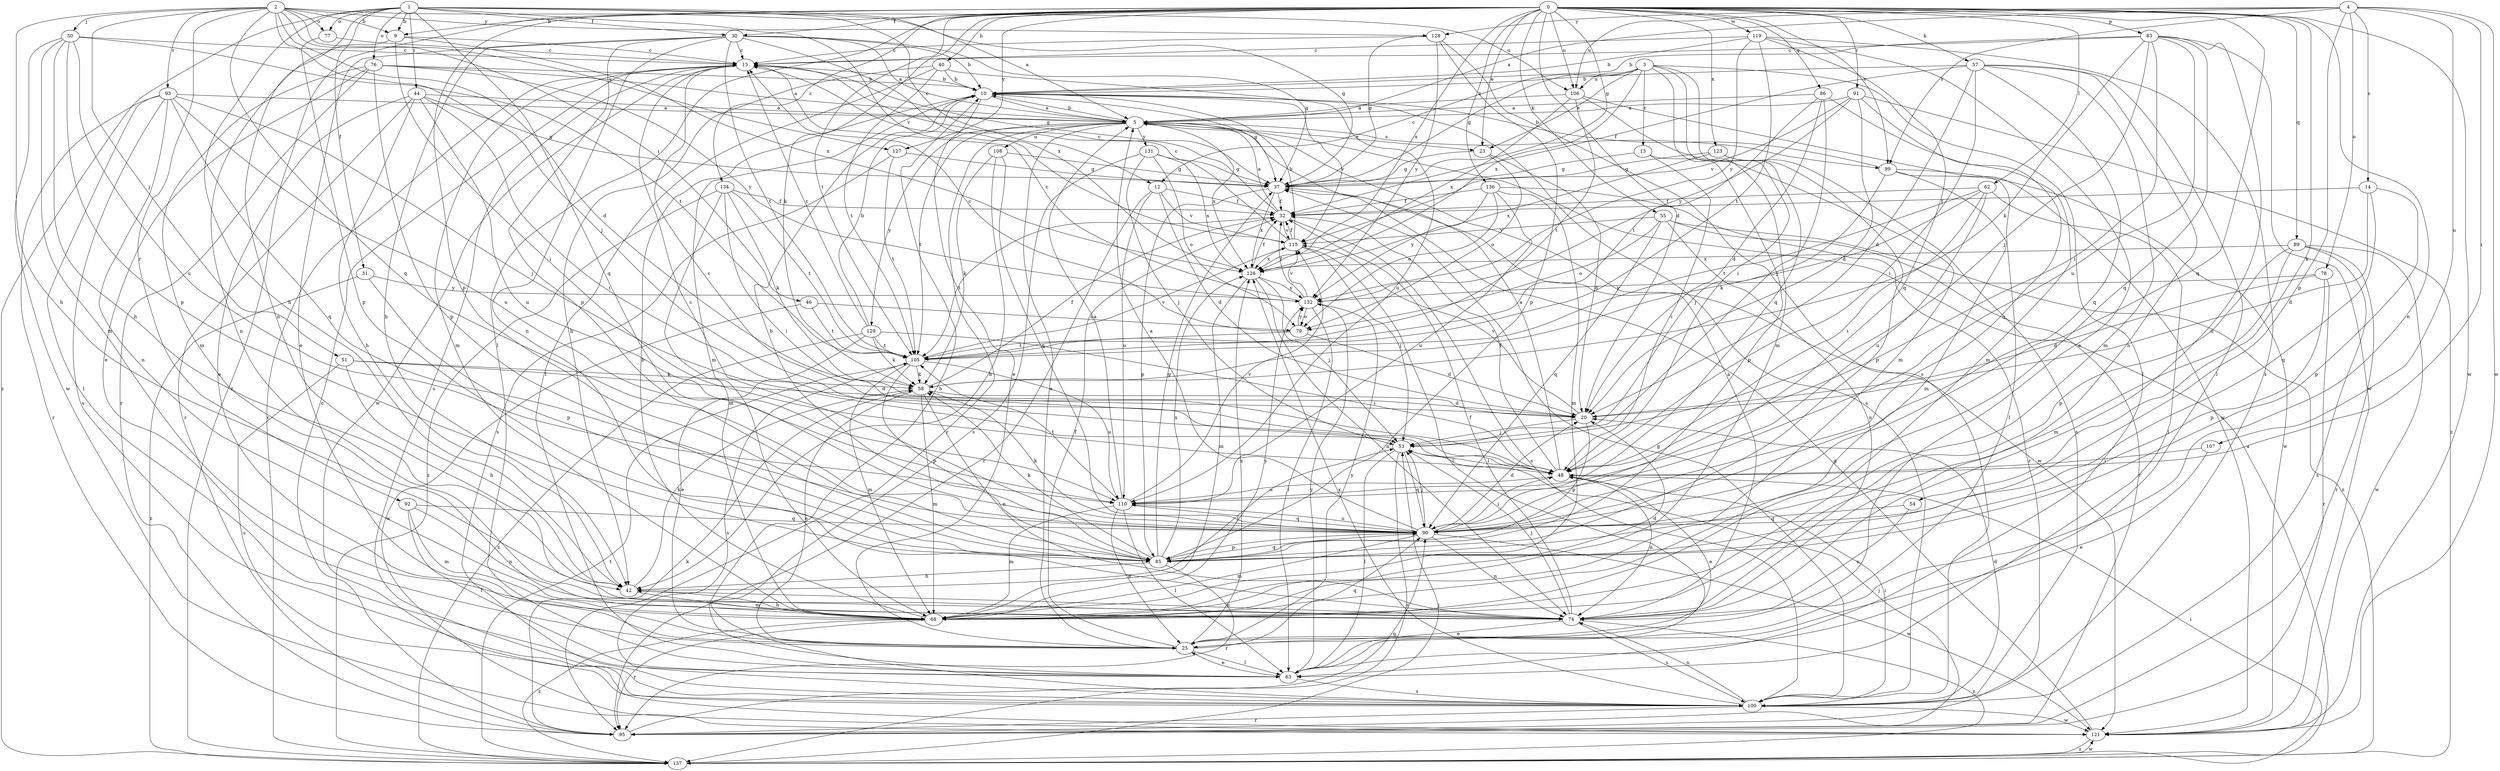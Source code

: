 strict digraph  {
0;
1;
2;
3;
4;
5;
9;
10;
12;
13;
14;
15;
20;
23;
25;
30;
31;
32;
37;
40;
42;
44;
46;
48;
50;
51;
53;
54;
55;
57;
58;
62;
63;
68;
74;
76;
77;
78;
79;
83;
85;
86;
89;
90;
91;
92;
93;
95;
99;
100;
105;
106;
107;
108;
110;
115;
119;
121;
123;
126;
127;
128;
129;
131;
132;
134;
136;
137;
0 -> 9  [label=b];
0 -> 20  [label=d];
0 -> 23  [label=e];
0 -> 30  [label=f];
0 -> 37  [label=g];
0 -> 40  [label=h];
0 -> 54  [label=k];
0 -> 55  [label=k];
0 -> 57  [label=k];
0 -> 58  [label=k];
0 -> 62  [label=l];
0 -> 63  [label=l];
0 -> 74  [label=n];
0 -> 83  [label=p];
0 -> 85  [label=p];
0 -> 86  [label=q];
0 -> 89  [label=q];
0 -> 90  [label=q];
0 -> 91  [label=r];
0 -> 99  [label=s];
0 -> 105  [label=t];
0 -> 106  [label=u];
0 -> 119  [label=w];
0 -> 121  [label=w];
0 -> 123  [label=x];
0 -> 126  [label=x];
0 -> 127  [label=y];
0 -> 134  [label=z];
0 -> 136  [label=z];
0 -> 137  [label=z];
1 -> 5  [label=a];
1 -> 9  [label=b];
1 -> 12  [label=c];
1 -> 30  [label=f];
1 -> 31  [label=f];
1 -> 37  [label=g];
1 -> 42  [label=h];
1 -> 44  [label=i];
1 -> 74  [label=n];
1 -> 76  [label=o];
1 -> 77  [label=o];
1 -> 90  [label=q];
1 -> 115  [label=v];
1 -> 137  [label=z];
2 -> 9  [label=b];
2 -> 20  [label=d];
2 -> 42  [label=h];
2 -> 46  [label=i];
2 -> 50  [label=j];
2 -> 51  [label=j];
2 -> 53  [label=j];
2 -> 77  [label=o];
2 -> 90  [label=q];
2 -> 92  [label=r];
2 -> 93  [label=r];
2 -> 106  [label=u];
2 -> 127  [label=y];
2 -> 128  [label=y];
3 -> 12  [label=c];
3 -> 13  [label=c];
3 -> 23  [label=e];
3 -> 37  [label=g];
3 -> 48  [label=i];
3 -> 63  [label=l];
3 -> 68  [label=m];
3 -> 90  [label=q];
3 -> 106  [label=u];
3 -> 126  [label=x];
4 -> 5  [label=a];
4 -> 14  [label=c];
4 -> 48  [label=i];
4 -> 78  [label=o];
4 -> 85  [label=p];
4 -> 99  [label=s];
4 -> 106  [label=u];
4 -> 107  [label=u];
4 -> 121  [label=w];
4 -> 128  [label=y];
5 -> 10  [label=b];
5 -> 23  [label=e];
5 -> 25  [label=e];
5 -> 95  [label=r];
5 -> 99  [label=s];
5 -> 105  [label=t];
5 -> 108  [label=u];
5 -> 126  [label=x];
5 -> 129  [label=y];
5 -> 131  [label=y];
9 -> 15  [label=c];
9 -> 48  [label=i];
9 -> 74  [label=n];
9 -> 126  [label=x];
10 -> 5  [label=a];
10 -> 25  [label=e];
10 -> 37  [label=g];
10 -> 68  [label=m];
10 -> 100  [label=s];
10 -> 115  [label=v];
12 -> 20  [label=d];
12 -> 32  [label=f];
12 -> 95  [label=r];
12 -> 110  [label=u];
12 -> 115  [label=v];
13 -> 37  [label=g];
13 -> 48  [label=i];
13 -> 85  [label=p];
14 -> 20  [label=d];
14 -> 32  [label=f];
14 -> 85  [label=p];
14 -> 90  [label=q];
15 -> 10  [label=b];
15 -> 37  [label=g];
15 -> 68  [label=m];
15 -> 100  [label=s];
15 -> 121  [label=w];
20 -> 53  [label=j];
20 -> 85  [label=p];
20 -> 115  [label=v];
23 -> 20  [label=d];
23 -> 37  [label=g];
23 -> 79  [label=o];
25 -> 32  [label=f];
25 -> 63  [label=l];
25 -> 90  [label=q];
25 -> 126  [label=x];
25 -> 132  [label=y];
30 -> 5  [label=a];
30 -> 10  [label=b];
30 -> 15  [label=c];
30 -> 25  [label=e];
30 -> 37  [label=g];
30 -> 42  [label=h];
30 -> 74  [label=n];
30 -> 85  [label=p];
30 -> 105  [label=t];
30 -> 126  [label=x];
31 -> 85  [label=p];
31 -> 132  [label=y];
31 -> 137  [label=z];
32 -> 5  [label=a];
32 -> 15  [label=c];
32 -> 100  [label=s];
32 -> 105  [label=t];
32 -> 115  [label=v];
37 -> 32  [label=f];
37 -> 85  [label=p];
37 -> 121  [label=w];
37 -> 126  [label=x];
40 -> 10  [label=b];
40 -> 42  [label=h];
40 -> 63  [label=l];
40 -> 105  [label=t];
40 -> 110  [label=u];
42 -> 53  [label=j];
42 -> 58  [label=k];
42 -> 68  [label=m];
42 -> 74  [label=n];
44 -> 5  [label=a];
44 -> 25  [label=e];
44 -> 37  [label=g];
44 -> 42  [label=h];
44 -> 48  [label=i];
44 -> 95  [label=r];
44 -> 110  [label=u];
46 -> 79  [label=o];
46 -> 105  [label=t];
46 -> 121  [label=w];
48 -> 5  [label=a];
48 -> 15  [label=c];
48 -> 25  [label=e];
48 -> 32  [label=f];
48 -> 74  [label=n];
48 -> 110  [label=u];
50 -> 15  [label=c];
50 -> 42  [label=h];
50 -> 68  [label=m];
50 -> 85  [label=p];
50 -> 105  [label=t];
50 -> 110  [label=u];
50 -> 121  [label=w];
51 -> 20  [label=d];
51 -> 42  [label=h];
51 -> 58  [label=k];
51 -> 100  [label=s];
53 -> 48  [label=i];
53 -> 63  [label=l];
53 -> 90  [label=q];
53 -> 137  [label=z];
54 -> 74  [label=n];
54 -> 90  [label=q];
55 -> 74  [label=n];
55 -> 79  [label=o];
55 -> 90  [label=q];
55 -> 95  [label=r];
55 -> 115  [label=v];
55 -> 137  [label=z];
57 -> 10  [label=b];
57 -> 20  [label=d];
57 -> 32  [label=f];
57 -> 48  [label=i];
57 -> 63  [label=l];
57 -> 68  [label=m];
57 -> 74  [label=n];
57 -> 90  [label=q];
58 -> 20  [label=d];
58 -> 25  [label=e];
58 -> 32  [label=f];
58 -> 68  [label=m];
58 -> 74  [label=n];
62 -> 32  [label=f];
62 -> 48  [label=i];
62 -> 58  [label=k];
62 -> 63  [label=l];
62 -> 105  [label=t];
62 -> 110  [label=u];
63 -> 10  [label=b];
63 -> 25  [label=e];
63 -> 100  [label=s];
63 -> 132  [label=y];
68 -> 10  [label=b];
68 -> 20  [label=d];
68 -> 42  [label=h];
68 -> 95  [label=r];
68 -> 132  [label=y];
68 -> 137  [label=z];
74 -> 5  [label=a];
74 -> 25  [label=e];
74 -> 32  [label=f];
74 -> 53  [label=j];
74 -> 100  [label=s];
74 -> 137  [label=z];
76 -> 5  [label=a];
76 -> 10  [label=b];
76 -> 25  [label=e];
76 -> 68  [label=m];
76 -> 85  [label=p];
76 -> 95  [label=r];
76 -> 132  [label=y];
77 -> 15  [label=c];
77 -> 85  [label=p];
78 -> 20  [label=d];
78 -> 85  [label=p];
78 -> 95  [label=r];
78 -> 132  [label=y];
79 -> 15  [label=c];
79 -> 20  [label=d];
79 -> 105  [label=t];
79 -> 132  [label=y];
83 -> 10  [label=b];
83 -> 15  [label=c];
83 -> 48  [label=i];
83 -> 53  [label=j];
83 -> 58  [label=k];
83 -> 74  [label=n];
83 -> 90  [label=q];
83 -> 110  [label=u];
83 -> 121  [label=w];
85 -> 10  [label=b];
85 -> 37  [label=g];
85 -> 42  [label=h];
85 -> 58  [label=k];
85 -> 90  [label=q];
85 -> 95  [label=r];
85 -> 126  [label=x];
86 -> 5  [label=a];
86 -> 20  [label=d];
86 -> 53  [label=j];
86 -> 68  [label=m];
86 -> 105  [label=t];
89 -> 68  [label=m];
89 -> 85  [label=p];
89 -> 95  [label=r];
89 -> 100  [label=s];
89 -> 121  [label=w];
89 -> 126  [label=x];
90 -> 5  [label=a];
90 -> 15  [label=c];
90 -> 20  [label=d];
90 -> 48  [label=i];
90 -> 53  [label=j];
90 -> 58  [label=k];
90 -> 68  [label=m];
90 -> 74  [label=n];
90 -> 85  [label=p];
90 -> 110  [label=u];
90 -> 121  [label=w];
91 -> 5  [label=a];
91 -> 20  [label=d];
91 -> 90  [label=q];
91 -> 115  [label=v];
91 -> 132  [label=y];
91 -> 137  [label=z];
92 -> 63  [label=l];
92 -> 68  [label=m];
92 -> 74  [label=n];
92 -> 90  [label=q];
93 -> 5  [label=a];
93 -> 53  [label=j];
93 -> 63  [label=l];
93 -> 74  [label=n];
93 -> 90  [label=q];
93 -> 95  [label=r];
93 -> 100  [label=s];
93 -> 110  [label=u];
95 -> 15  [label=c];
95 -> 53  [label=j];
95 -> 58  [label=k];
95 -> 90  [label=q];
99 -> 10  [label=b];
99 -> 53  [label=j];
99 -> 63  [label=l];
99 -> 68  [label=m];
99 -> 121  [label=w];
100 -> 20  [label=d];
100 -> 37  [label=g];
100 -> 48  [label=i];
100 -> 74  [label=n];
100 -> 95  [label=r];
100 -> 121  [label=w];
100 -> 126  [label=x];
105 -> 58  [label=k];
105 -> 68  [label=m];
105 -> 85  [label=p];
105 -> 100  [label=s];
105 -> 110  [label=u];
105 -> 115  [label=v];
106 -> 5  [label=a];
106 -> 68  [label=m];
106 -> 105  [label=t];
106 -> 121  [label=w];
106 -> 126  [label=x];
107 -> 25  [label=e];
107 -> 48  [label=i];
108 -> 37  [label=g];
108 -> 42  [label=h];
108 -> 58  [label=k];
108 -> 90  [label=q];
110 -> 5  [label=a];
110 -> 25  [label=e];
110 -> 63  [label=l];
110 -> 68  [label=m];
110 -> 90  [label=q];
110 -> 105  [label=t];
110 -> 115  [label=v];
115 -> 10  [label=b];
115 -> 15  [label=c];
115 -> 32  [label=f];
115 -> 53  [label=j];
115 -> 63  [label=l];
115 -> 126  [label=x];
119 -> 10  [label=b];
119 -> 15  [label=c];
119 -> 25  [label=e];
119 -> 90  [label=q];
119 -> 100  [label=s];
119 -> 105  [label=t];
119 -> 132  [label=y];
121 -> 37  [label=g];
121 -> 137  [label=z];
123 -> 37  [label=g];
123 -> 85  [label=p];
123 -> 100  [label=s];
123 -> 126  [label=x];
126 -> 32  [label=f];
126 -> 53  [label=j];
126 -> 68  [label=m];
126 -> 74  [label=n];
126 -> 132  [label=y];
127 -> 37  [label=g];
127 -> 100  [label=s];
127 -> 105  [label=t];
128 -> 15  [label=c];
128 -> 37  [label=g];
128 -> 85  [label=p];
128 -> 100  [label=s];
128 -> 132  [label=y];
129 -> 10  [label=b];
129 -> 15  [label=c];
129 -> 25  [label=e];
129 -> 48  [label=i];
129 -> 58  [label=k];
129 -> 105  [label=t];
129 -> 137  [label=z];
131 -> 37  [label=g];
131 -> 53  [label=j];
131 -> 79  [label=o];
131 -> 100  [label=s];
131 -> 126  [label=x];
132 -> 15  [label=c];
132 -> 32  [label=f];
132 -> 63  [label=l];
132 -> 79  [label=o];
132 -> 115  [label=v];
134 -> 32  [label=f];
134 -> 48  [label=i];
134 -> 58  [label=k];
134 -> 68  [label=m];
134 -> 105  [label=t];
134 -> 137  [label=z];
136 -> 32  [label=f];
136 -> 68  [label=m];
136 -> 79  [label=o];
136 -> 95  [label=r];
136 -> 110  [label=u];
136 -> 132  [label=y];
137 -> 5  [label=a];
137 -> 15  [label=c];
137 -> 48  [label=i];
137 -> 53  [label=j];
137 -> 105  [label=t];
137 -> 121  [label=w];
}
